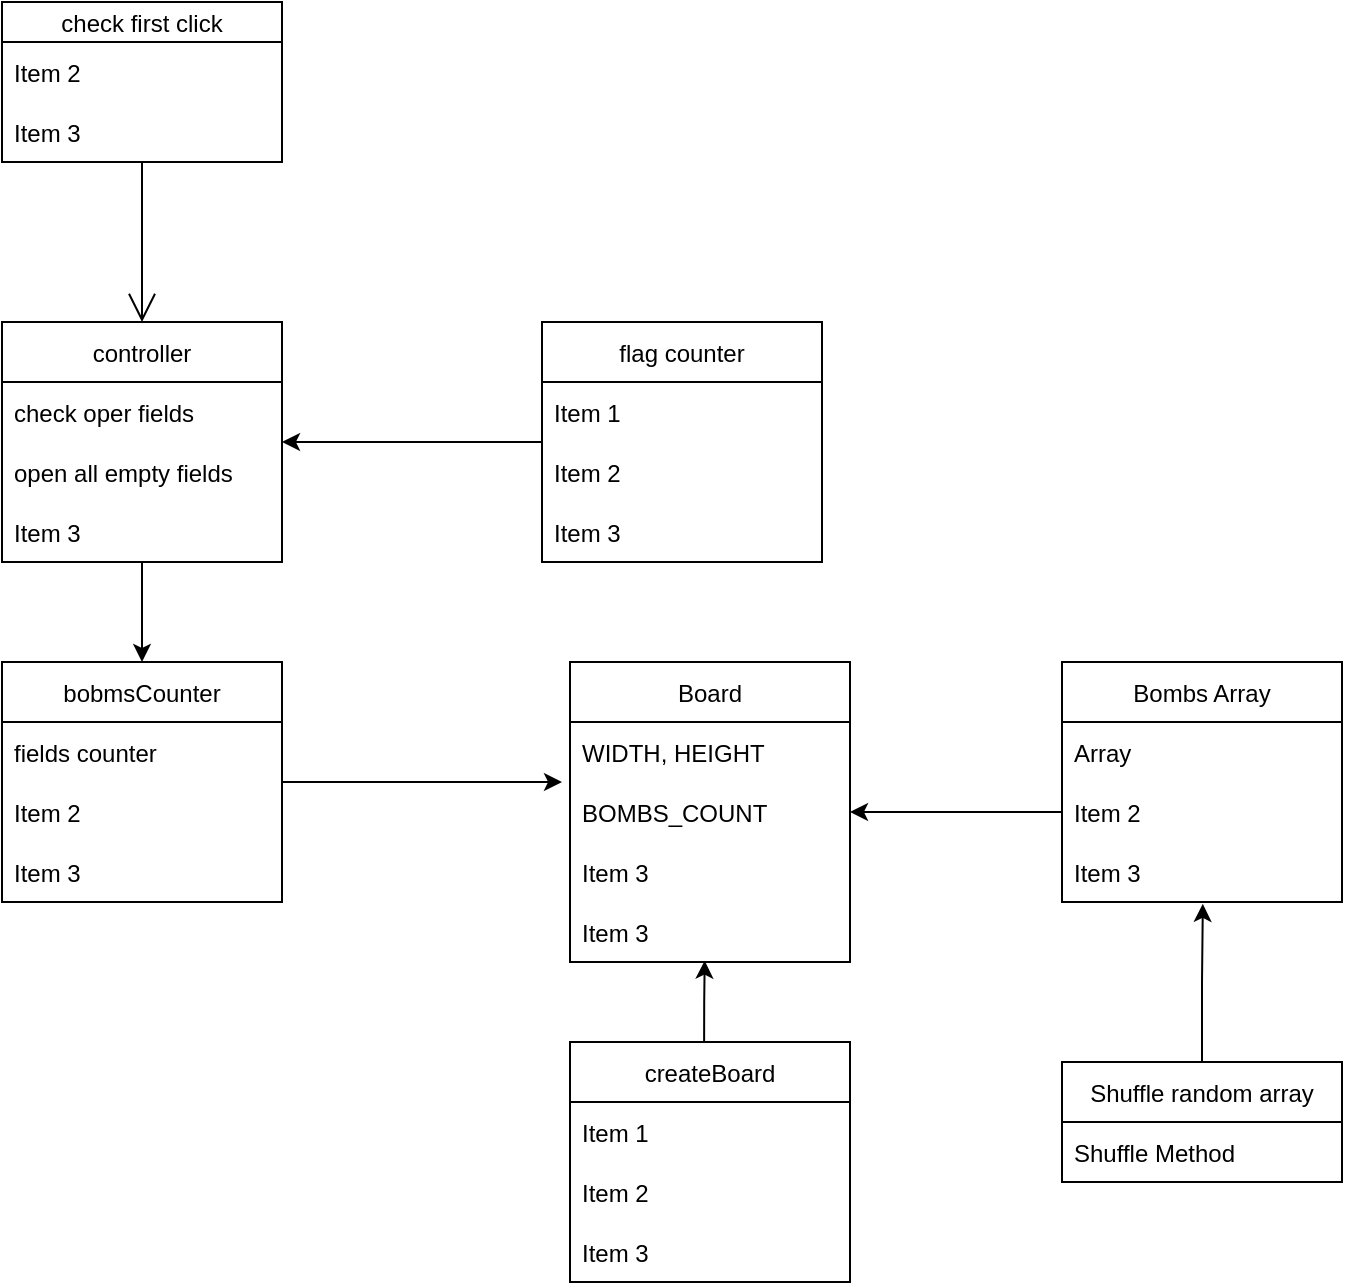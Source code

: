 <mxfile>
    <diagram id="C5RBs43oDa-KdzZeNtuy" name="Page-1">
        <mxGraphModel dx="840" dy="1287" grid="1" gridSize="10" guides="1" tooltips="1" connect="1" arrows="1" fold="1" page="1" pageScale="1" pageWidth="827" pageHeight="1169" math="0" shadow="0">
            <root>
                <mxCell id="WIyWlLk6GJQsqaUBKTNV-0"/>
                <mxCell id="WIyWlLk6GJQsqaUBKTNV-1" parent="WIyWlLk6GJQsqaUBKTNV-0"/>
                <mxCell id="DGq6e7QKRhIJX8IFFwHS-0" value="Board" style="swimlane;fontStyle=0;childLayout=stackLayout;horizontal=1;startSize=30;horizontalStack=0;resizeParent=1;resizeParentMax=0;resizeLast=0;collapsible=1;marginBottom=0;" parent="WIyWlLk6GJQsqaUBKTNV-1" vertex="1">
                    <mxGeometry x="334" y="570" width="140" height="150" as="geometry"/>
                </mxCell>
                <mxCell id="DGq6e7QKRhIJX8IFFwHS-1" value="WIDTH, HEIGHT" style="text;strokeColor=none;fillColor=none;align=left;verticalAlign=middle;spacingLeft=4;spacingRight=4;overflow=hidden;points=[[0,0.5],[1,0.5]];portConstraint=eastwest;rotatable=0;" parent="DGq6e7QKRhIJX8IFFwHS-0" vertex="1">
                    <mxGeometry y="30" width="140" height="30" as="geometry"/>
                </mxCell>
                <mxCell id="DGq6e7QKRhIJX8IFFwHS-2" value="BOMBS_COUNT" style="text;strokeColor=none;fillColor=none;align=left;verticalAlign=middle;spacingLeft=4;spacingRight=4;overflow=hidden;points=[[0,0.5],[1,0.5]];portConstraint=eastwest;rotatable=0;" parent="DGq6e7QKRhIJX8IFFwHS-0" vertex="1">
                    <mxGeometry y="60" width="140" height="30" as="geometry"/>
                </mxCell>
                <mxCell id="DGq6e7QKRhIJX8IFFwHS-45" value="Item 3" style="text;strokeColor=none;fillColor=none;align=left;verticalAlign=middle;spacingLeft=4;spacingRight=4;overflow=hidden;points=[[0,0.5],[1,0.5]];portConstraint=eastwest;rotatable=0;" parent="DGq6e7QKRhIJX8IFFwHS-0" vertex="1">
                    <mxGeometry y="90" width="140" height="30" as="geometry"/>
                </mxCell>
                <mxCell id="DGq6e7QKRhIJX8IFFwHS-3" value="Item 3" style="text;strokeColor=none;fillColor=none;align=left;verticalAlign=middle;spacingLeft=4;spacingRight=4;overflow=hidden;points=[[0,0.5],[1,0.5]];portConstraint=eastwest;rotatable=0;" parent="DGq6e7QKRhIJX8IFFwHS-0" vertex="1">
                    <mxGeometry y="120" width="140" height="30" as="geometry"/>
                </mxCell>
                <mxCell id="DGq6e7QKRhIJX8IFFwHS-4" value="Bombs Array" style="swimlane;fontStyle=0;childLayout=stackLayout;horizontal=1;startSize=30;horizontalStack=0;resizeParent=1;resizeParentMax=0;resizeLast=0;collapsible=1;marginBottom=0;" parent="WIyWlLk6GJQsqaUBKTNV-1" vertex="1">
                    <mxGeometry x="580" y="570" width="140" height="120" as="geometry"/>
                </mxCell>
                <mxCell id="DGq6e7QKRhIJX8IFFwHS-5" value="Array" style="text;strokeColor=none;fillColor=none;align=left;verticalAlign=middle;spacingLeft=4;spacingRight=4;overflow=hidden;points=[[0,0.5],[1,0.5]];portConstraint=eastwest;rotatable=0;" parent="DGq6e7QKRhIJX8IFFwHS-4" vertex="1">
                    <mxGeometry y="30" width="140" height="30" as="geometry"/>
                </mxCell>
                <mxCell id="DGq6e7QKRhIJX8IFFwHS-6" value="Item 2" style="text;strokeColor=none;fillColor=none;align=left;verticalAlign=middle;spacingLeft=4;spacingRight=4;overflow=hidden;points=[[0,0.5],[1,0.5]];portConstraint=eastwest;rotatable=0;" parent="DGq6e7QKRhIJX8IFFwHS-4" vertex="1">
                    <mxGeometry y="60" width="140" height="30" as="geometry"/>
                </mxCell>
                <mxCell id="DGq6e7QKRhIJX8IFFwHS-7" value="Item 3" style="text;strokeColor=none;fillColor=none;align=left;verticalAlign=middle;spacingLeft=4;spacingRight=4;overflow=hidden;points=[[0,0.5],[1,0.5]];portConstraint=eastwest;rotatable=0;" parent="DGq6e7QKRhIJX8IFFwHS-4" vertex="1">
                    <mxGeometry y="90" width="140" height="30" as="geometry"/>
                </mxCell>
                <mxCell id="DGq6e7QKRhIJX8IFFwHS-47" style="edgeStyle=orthogonalEdgeStyle;rounded=0;orthogonalLoop=1;jettySize=auto;html=1;entryX=0.503;entryY=1.031;entryDx=0;entryDy=0;entryPerimeter=0;" parent="WIyWlLk6GJQsqaUBKTNV-1" source="DGq6e7QKRhIJX8IFFwHS-8" target="DGq6e7QKRhIJX8IFFwHS-7" edge="1">
                    <mxGeometry relative="1" as="geometry"/>
                </mxCell>
                <mxCell id="DGq6e7QKRhIJX8IFFwHS-8" value="Shuffle random array" style="swimlane;fontStyle=0;childLayout=stackLayout;horizontal=1;startSize=30;horizontalStack=0;resizeParent=1;resizeParentMax=0;resizeLast=0;collapsible=1;marginBottom=0;" parent="WIyWlLk6GJQsqaUBKTNV-1" vertex="1">
                    <mxGeometry x="580" y="770" width="140" height="60" as="geometry"/>
                </mxCell>
                <mxCell id="DGq6e7QKRhIJX8IFFwHS-9" value="Shuffle Method" style="text;strokeColor=none;fillColor=none;align=left;verticalAlign=middle;spacingLeft=4;spacingRight=4;overflow=hidden;points=[[0,0.5],[1,0.5]];portConstraint=eastwest;rotatable=0;" parent="DGq6e7QKRhIJX8IFFwHS-8" vertex="1">
                    <mxGeometry y="30" width="140" height="30" as="geometry"/>
                </mxCell>
                <mxCell id="DGq6e7QKRhIJX8IFFwHS-46" value="" style="edgeStyle=orthogonalEdgeStyle;rounded=0;orthogonalLoop=1;jettySize=auto;html=1;entryX=0.481;entryY=0.978;entryDx=0;entryDy=0;entryPerimeter=0;exitX=0.479;exitY=0;exitDx=0;exitDy=0;exitPerimeter=0;" parent="WIyWlLk6GJQsqaUBKTNV-1" source="DGq6e7QKRhIJX8IFFwHS-12" target="DGq6e7QKRhIJX8IFFwHS-3" edge="1">
                    <mxGeometry relative="1" as="geometry"/>
                </mxCell>
                <mxCell id="DGq6e7QKRhIJX8IFFwHS-12" value="createBoard" style="swimlane;fontStyle=0;childLayout=stackLayout;horizontal=1;startSize=30;horizontalStack=0;resizeParent=1;resizeParentMax=0;resizeLast=0;collapsible=1;marginBottom=0;" parent="WIyWlLk6GJQsqaUBKTNV-1" vertex="1">
                    <mxGeometry x="334" y="760" width="140" height="120" as="geometry"/>
                </mxCell>
                <mxCell id="DGq6e7QKRhIJX8IFFwHS-13" value="Item 1" style="text;strokeColor=none;fillColor=none;align=left;verticalAlign=middle;spacingLeft=4;spacingRight=4;overflow=hidden;points=[[0,0.5],[1,0.5]];portConstraint=eastwest;rotatable=0;" parent="DGq6e7QKRhIJX8IFFwHS-12" vertex="1">
                    <mxGeometry y="30" width="140" height="30" as="geometry"/>
                </mxCell>
                <mxCell id="DGq6e7QKRhIJX8IFFwHS-14" value="Item 2" style="text;strokeColor=none;fillColor=none;align=left;verticalAlign=middle;spacingLeft=4;spacingRight=4;overflow=hidden;points=[[0,0.5],[1,0.5]];portConstraint=eastwest;rotatable=0;" parent="DGq6e7QKRhIJX8IFFwHS-12" vertex="1">
                    <mxGeometry y="60" width="140" height="30" as="geometry"/>
                </mxCell>
                <mxCell id="DGq6e7QKRhIJX8IFFwHS-15" value="Item 3" style="text;strokeColor=none;fillColor=none;align=left;verticalAlign=middle;spacingLeft=4;spacingRight=4;overflow=hidden;points=[[0,0.5],[1,0.5]];portConstraint=eastwest;rotatable=0;" parent="DGq6e7QKRhIJX8IFFwHS-12" vertex="1">
                    <mxGeometry y="90" width="140" height="30" as="geometry"/>
                </mxCell>
                <mxCell id="DGq6e7QKRhIJX8IFFwHS-44" value="" style="edgeStyle=orthogonalEdgeStyle;rounded=0;orthogonalLoop=1;jettySize=auto;html=1;" parent="WIyWlLk6GJQsqaUBKTNV-1" source="DGq6e7QKRhIJX8IFFwHS-16" edge="1">
                    <mxGeometry relative="1" as="geometry">
                        <mxPoint x="330" y="630" as="targetPoint"/>
                    </mxGeometry>
                </mxCell>
                <mxCell id="DGq6e7QKRhIJX8IFFwHS-16" value="bobmsCounter" style="swimlane;fontStyle=0;childLayout=stackLayout;horizontal=1;startSize=30;horizontalStack=0;resizeParent=1;resizeParentMax=0;resizeLast=0;collapsible=1;marginBottom=0;" parent="WIyWlLk6GJQsqaUBKTNV-1" vertex="1">
                    <mxGeometry x="50" y="570" width="140" height="120" as="geometry"/>
                </mxCell>
                <mxCell id="DGq6e7QKRhIJX8IFFwHS-17" value="fields counter" style="text;strokeColor=none;fillColor=none;align=left;verticalAlign=middle;spacingLeft=4;spacingRight=4;overflow=hidden;points=[[0,0.5],[1,0.5]];portConstraint=eastwest;rotatable=0;" parent="DGq6e7QKRhIJX8IFFwHS-16" vertex="1">
                    <mxGeometry y="30" width="140" height="30" as="geometry"/>
                </mxCell>
                <mxCell id="DGq6e7QKRhIJX8IFFwHS-18" value="Item 2" style="text;strokeColor=none;fillColor=none;align=left;verticalAlign=middle;spacingLeft=4;spacingRight=4;overflow=hidden;points=[[0,0.5],[1,0.5]];portConstraint=eastwest;rotatable=0;" parent="DGq6e7QKRhIJX8IFFwHS-16" vertex="1">
                    <mxGeometry y="60" width="140" height="30" as="geometry"/>
                </mxCell>
                <mxCell id="DGq6e7QKRhIJX8IFFwHS-19" value="Item 3" style="text;strokeColor=none;fillColor=none;align=left;verticalAlign=middle;spacingLeft=4;spacingRight=4;overflow=hidden;points=[[0,0.5],[1,0.5]];portConstraint=eastwest;rotatable=0;" parent="DGq6e7QKRhIJX8IFFwHS-16" vertex="1">
                    <mxGeometry y="90" width="140" height="30" as="geometry"/>
                </mxCell>
                <mxCell id="DGq6e7QKRhIJX8IFFwHS-41" value="" style="edgeStyle=orthogonalEdgeStyle;rounded=0;orthogonalLoop=1;jettySize=auto;html=1;entryX=0.5;entryY=0;entryDx=0;entryDy=0;" parent="WIyWlLk6GJQsqaUBKTNV-1" source="DGq6e7QKRhIJX8IFFwHS-20" target="DGq6e7QKRhIJX8IFFwHS-16" edge="1">
                    <mxGeometry relative="1" as="geometry">
                        <mxPoint x="170" y="560" as="targetPoint"/>
                    </mxGeometry>
                </mxCell>
                <mxCell id="DGq6e7QKRhIJX8IFFwHS-20" value="controller" style="swimlane;fontStyle=0;childLayout=stackLayout;horizontal=1;startSize=30;horizontalStack=0;resizeParent=1;resizeParentMax=0;resizeLast=0;collapsible=1;marginBottom=0;" parent="WIyWlLk6GJQsqaUBKTNV-1" vertex="1">
                    <mxGeometry x="50" y="400" width="140" height="120" as="geometry"/>
                </mxCell>
                <mxCell id="DGq6e7QKRhIJX8IFFwHS-21" value="check oper fields" style="text;strokeColor=none;fillColor=none;align=left;verticalAlign=middle;spacingLeft=4;spacingRight=4;overflow=hidden;points=[[0,0.5],[1,0.5]];portConstraint=eastwest;rotatable=0;" parent="DGq6e7QKRhIJX8IFFwHS-20" vertex="1">
                    <mxGeometry y="30" width="140" height="30" as="geometry"/>
                </mxCell>
                <mxCell id="DGq6e7QKRhIJX8IFFwHS-22" value="open all empty fields" style="text;strokeColor=none;fillColor=none;align=left;verticalAlign=middle;spacingLeft=4;spacingRight=4;overflow=hidden;points=[[0,0.5],[1,0.5]];portConstraint=eastwest;rotatable=0;" parent="DGq6e7QKRhIJX8IFFwHS-20" vertex="1">
                    <mxGeometry y="60" width="140" height="30" as="geometry"/>
                </mxCell>
                <mxCell id="DGq6e7QKRhIJX8IFFwHS-23" value="Item 3" style="text;strokeColor=none;fillColor=none;align=left;verticalAlign=middle;spacingLeft=4;spacingRight=4;overflow=hidden;points=[[0,0.5],[1,0.5]];portConstraint=eastwest;rotatable=0;" parent="DGq6e7QKRhIJX8IFFwHS-20" vertex="1">
                    <mxGeometry y="90" width="140" height="30" as="geometry"/>
                </mxCell>
                <mxCell id="DGq6e7QKRhIJX8IFFwHS-24" value="check first click" style="swimlane;fontStyle=0;childLayout=stackLayout;horizontal=1;startSize=20;horizontalStack=0;resizeParent=1;resizeParentMax=0;resizeLast=0;collapsible=1;marginBottom=0;" parent="WIyWlLk6GJQsqaUBKTNV-1" vertex="1">
                    <mxGeometry x="50" y="240" width="140" height="80" as="geometry"/>
                </mxCell>
                <mxCell id="DGq6e7QKRhIJX8IFFwHS-26" value="Item 2" style="text;strokeColor=none;fillColor=none;align=left;verticalAlign=middle;spacingLeft=4;spacingRight=4;overflow=hidden;points=[[0,0.5],[1,0.5]];portConstraint=eastwest;rotatable=0;" parent="DGq6e7QKRhIJX8IFFwHS-24" vertex="1">
                    <mxGeometry y="20" width="140" height="30" as="geometry"/>
                </mxCell>
                <mxCell id="DGq6e7QKRhIJX8IFFwHS-27" value="Item 3" style="text;strokeColor=none;fillColor=none;align=left;verticalAlign=middle;spacingLeft=4;spacingRight=4;overflow=hidden;points=[[0,0.5],[1,0.5]];portConstraint=eastwest;rotatable=0;" parent="DGq6e7QKRhIJX8IFFwHS-24" vertex="1">
                    <mxGeometry y="50" width="140" height="30" as="geometry"/>
                </mxCell>
                <mxCell id="DGq6e7QKRhIJX8IFFwHS-40" value="" style="edgeStyle=orthogonalEdgeStyle;rounded=0;orthogonalLoop=1;jettySize=auto;html=1;" parent="WIyWlLk6GJQsqaUBKTNV-1" source="DGq6e7QKRhIJX8IFFwHS-28" edge="1">
                    <mxGeometry relative="1" as="geometry">
                        <mxPoint x="190" y="460" as="targetPoint"/>
                    </mxGeometry>
                </mxCell>
                <mxCell id="DGq6e7QKRhIJX8IFFwHS-28" value="flag counter" style="swimlane;fontStyle=0;childLayout=stackLayout;horizontal=1;startSize=30;horizontalStack=0;resizeParent=1;resizeParentMax=0;resizeLast=0;collapsible=1;marginBottom=0;" parent="WIyWlLk6GJQsqaUBKTNV-1" vertex="1">
                    <mxGeometry x="320" y="400" width="140" height="120" as="geometry"/>
                </mxCell>
                <mxCell id="DGq6e7QKRhIJX8IFFwHS-29" value="Item 1" style="text;strokeColor=none;fillColor=none;align=left;verticalAlign=middle;spacingLeft=4;spacingRight=4;overflow=hidden;points=[[0,0.5],[1,0.5]];portConstraint=eastwest;rotatable=0;" parent="DGq6e7QKRhIJX8IFFwHS-28" vertex="1">
                    <mxGeometry y="30" width="140" height="30" as="geometry"/>
                </mxCell>
                <mxCell id="DGq6e7QKRhIJX8IFFwHS-30" value="Item 2" style="text;strokeColor=none;fillColor=none;align=left;verticalAlign=middle;spacingLeft=4;spacingRight=4;overflow=hidden;points=[[0,0.5],[1,0.5]];portConstraint=eastwest;rotatable=0;" parent="DGq6e7QKRhIJX8IFFwHS-28" vertex="1">
                    <mxGeometry y="60" width="140" height="30" as="geometry"/>
                </mxCell>
                <mxCell id="DGq6e7QKRhIJX8IFFwHS-31" value="Item 3" style="text;strokeColor=none;fillColor=none;align=left;verticalAlign=middle;spacingLeft=4;spacingRight=4;overflow=hidden;points=[[0,0.5],[1,0.5]];portConstraint=eastwest;rotatable=0;" parent="DGq6e7QKRhIJX8IFFwHS-28" vertex="1">
                    <mxGeometry y="90" width="140" height="30" as="geometry"/>
                </mxCell>
                <mxCell id="DGq6e7QKRhIJX8IFFwHS-37" value="" style="endArrow=open;endFill=1;endSize=12;html=1;rounded=0;entryX=0.5;entryY=0;entryDx=0;entryDy=0;" parent="WIyWlLk6GJQsqaUBKTNV-1" target="DGq6e7QKRhIJX8IFFwHS-20" edge="1">
                    <mxGeometry width="160" relative="1" as="geometry">
                        <mxPoint x="120" y="320" as="sourcePoint"/>
                        <mxPoint x="650" y="790" as="targetPoint"/>
                    </mxGeometry>
                </mxCell>
                <mxCell id="DGq6e7QKRhIJX8IFFwHS-48" style="edgeStyle=orthogonalEdgeStyle;rounded=0;orthogonalLoop=1;jettySize=auto;html=1;entryX=1;entryY=0.5;entryDx=0;entryDy=0;" parent="WIyWlLk6GJQsqaUBKTNV-1" source="DGq6e7QKRhIJX8IFFwHS-6" target="DGq6e7QKRhIJX8IFFwHS-2" edge="1">
                    <mxGeometry relative="1" as="geometry"/>
                </mxCell>
            </root>
        </mxGraphModel>
    </diagram>
</mxfile>